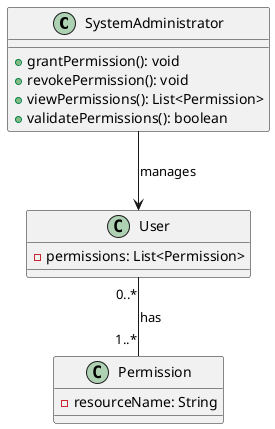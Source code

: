 @startuml
class SystemAdministrator {
    + grantPermission(): void
    + revokePermission(): void
    + viewPermissions(): List<Permission>
    + validatePermissions(): boolean
}

class User {
    - permissions: List<Permission>
}

class Permission {
    - resourceName: String
}

SystemAdministrator --> User : manages
User "0..*" -- "1..*" Permission : has
@enduml